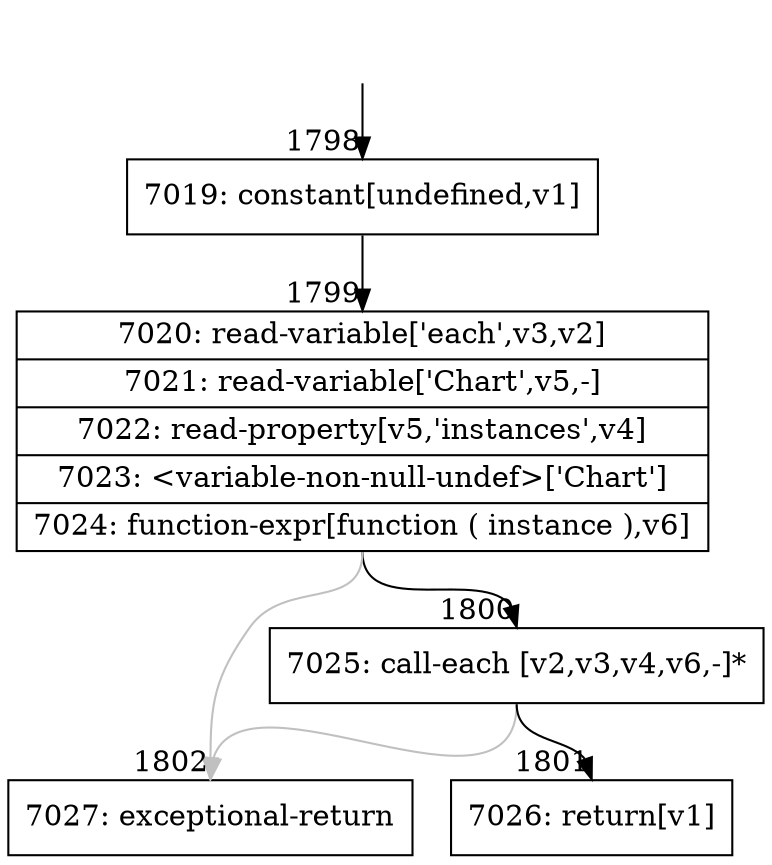 digraph {
rankdir="TD"
BB_entry162[shape=none,label=""];
BB_entry162 -> BB1798 [tailport=s, headport=n, headlabel="    1798"]
BB1798 [shape=record label="{7019: constant[undefined,v1]}" ] 
BB1798 -> BB1799 [tailport=s, headport=n, headlabel="      1799"]
BB1799 [shape=record label="{7020: read-variable['each',v3,v2]|7021: read-variable['Chart',v5,-]|7022: read-property[v5,'instances',v4]|7023: \<variable-non-null-undef\>['Chart']|7024: function-expr[function ( instance ),v6]}" ] 
BB1799 -> BB1800 [tailport=s, headport=n, headlabel="      1800"]
BB1799 -> BB1802 [tailport=s, headport=n, color=gray, headlabel="      1802"]
BB1800 [shape=record label="{7025: call-each [v2,v3,v4,v6,-]*}" ] 
BB1800 -> BB1801 [tailport=s, headport=n, headlabel="      1801"]
BB1800 -> BB1802 [tailport=s, headport=n, color=gray]
BB1801 [shape=record label="{7026: return[v1]}" ] 
BB1802 [shape=record label="{7027: exceptional-return}" ] 
//#$~ 1998
}
